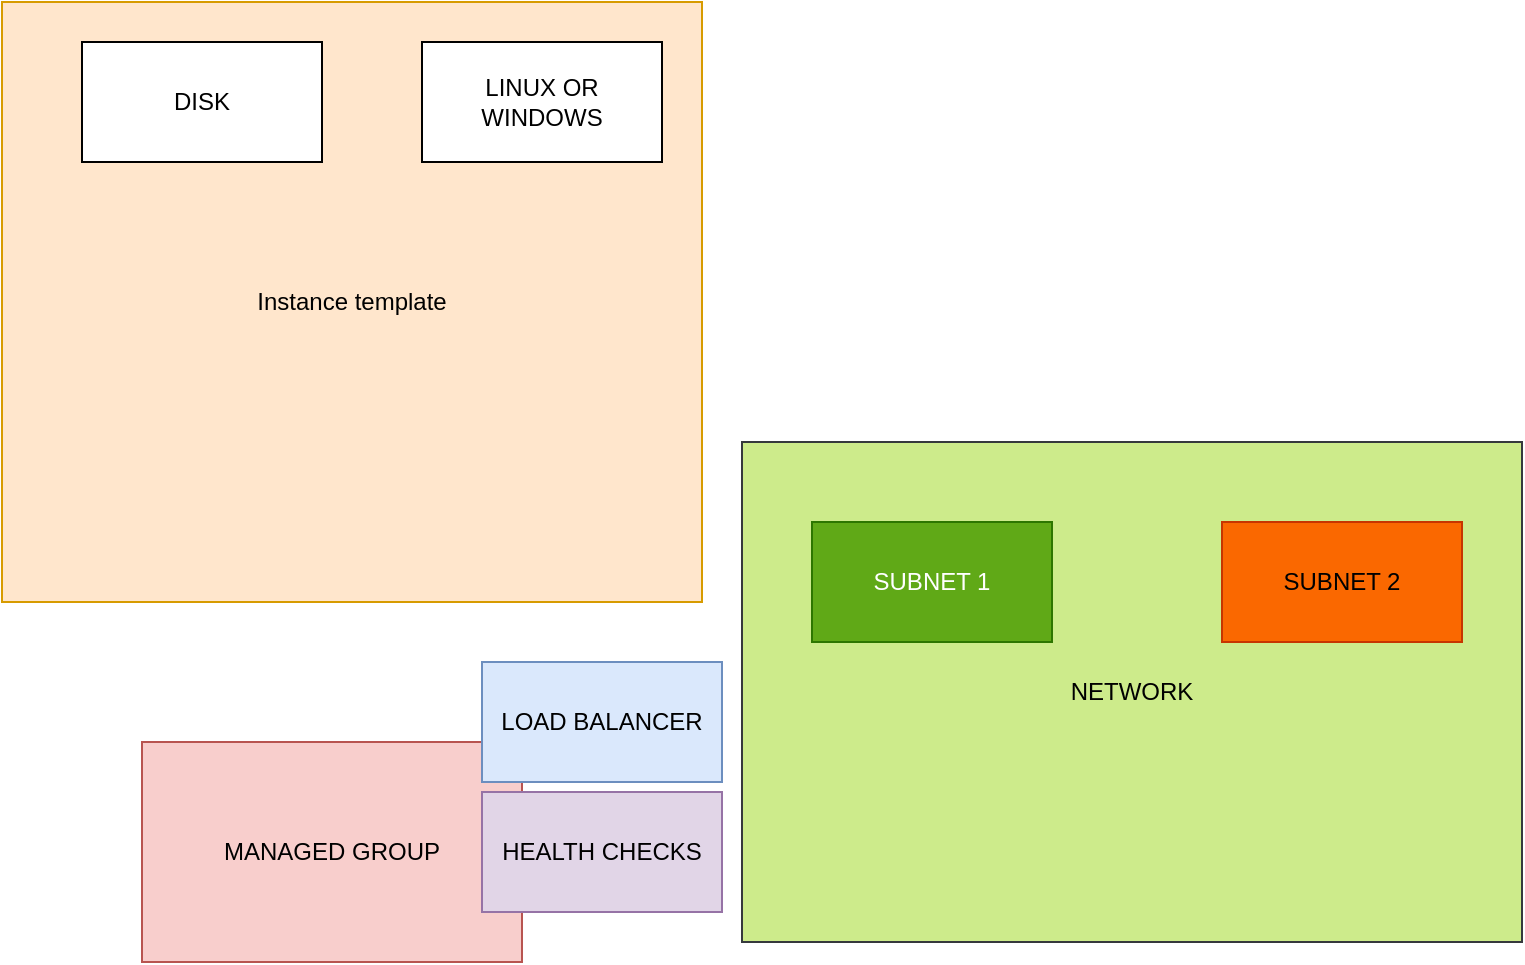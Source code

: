 <mxfile version="20.8.21" type="github">
  <diagram name="Page-1" id="TYaHU2nMzx_FWk0u4R-4">
    <mxGraphModel dx="794" dy="1530" grid="1" gridSize="10" guides="1" tooltips="1" connect="1" arrows="1" fold="1" page="1" pageScale="1" pageWidth="850" pageHeight="1100" math="0" shadow="0">
      <root>
        <mxCell id="0" />
        <mxCell id="1" parent="0" />
        <mxCell id="CgonryQC6zT0e2CHzudl-1" value="Instance template" style="rounded=0;whiteSpace=wrap;html=1;fillColor=#ffe6cc;strokeColor=#d79b00;" vertex="1" parent="1">
          <mxGeometry x="20" y="-140" width="350" height="300" as="geometry" />
        </mxCell>
        <mxCell id="CgonryQC6zT0e2CHzudl-3" value="MANAGED GROUP" style="rounded=0;whiteSpace=wrap;html=1;fillColor=#f8cecc;strokeColor=#b85450;" vertex="1" parent="1">
          <mxGeometry x="90" y="230" width="190" height="110" as="geometry" />
        </mxCell>
        <mxCell id="CgonryQC6zT0e2CHzudl-4" value="LOAD BALANCER" style="rounded=0;whiteSpace=wrap;html=1;fillColor=#dae8fc;strokeColor=#6c8ebf;" vertex="1" parent="1">
          <mxGeometry x="260" y="190" width="120" height="60" as="geometry" />
        </mxCell>
        <mxCell id="CgonryQC6zT0e2CHzudl-5" value="HEALTH CHECKS" style="rounded=0;whiteSpace=wrap;html=1;fillColor=#e1d5e7;strokeColor=#9673a6;" vertex="1" parent="1">
          <mxGeometry x="260" y="255" width="120" height="60" as="geometry" />
        </mxCell>
        <mxCell id="CgonryQC6zT0e2CHzudl-6" value="NETWORK" style="rounded=0;whiteSpace=wrap;html=1;fillColor=#cdeb8b;strokeColor=#36393d;" vertex="1" parent="1">
          <mxGeometry x="390" y="80" width="390" height="250" as="geometry" />
        </mxCell>
        <mxCell id="CgonryQC6zT0e2CHzudl-7" value="SUBNET 1" style="rounded=0;whiteSpace=wrap;html=1;fillColor=#60a917;fontColor=#ffffff;strokeColor=#2D7600;" vertex="1" parent="1">
          <mxGeometry x="425" y="120" width="120" height="60" as="geometry" />
        </mxCell>
        <mxCell id="CgonryQC6zT0e2CHzudl-8" value="SUBNET 2" style="rounded=0;whiteSpace=wrap;html=1;fillColor=#fa6800;fontColor=#000000;strokeColor=#C73500;" vertex="1" parent="1">
          <mxGeometry x="630" y="120" width="120" height="60" as="geometry" />
        </mxCell>
        <mxCell id="CgonryQC6zT0e2CHzudl-9" value="DISK" style="rounded=0;whiteSpace=wrap;html=1;" vertex="1" parent="1">
          <mxGeometry x="60" y="-120" width="120" height="60" as="geometry" />
        </mxCell>
        <mxCell id="CgonryQC6zT0e2CHzudl-10" value="LINUX OR WINDOWS" style="rounded=0;whiteSpace=wrap;html=1;" vertex="1" parent="1">
          <mxGeometry x="230" y="-120" width="120" height="60" as="geometry" />
        </mxCell>
      </root>
    </mxGraphModel>
  </diagram>
</mxfile>
